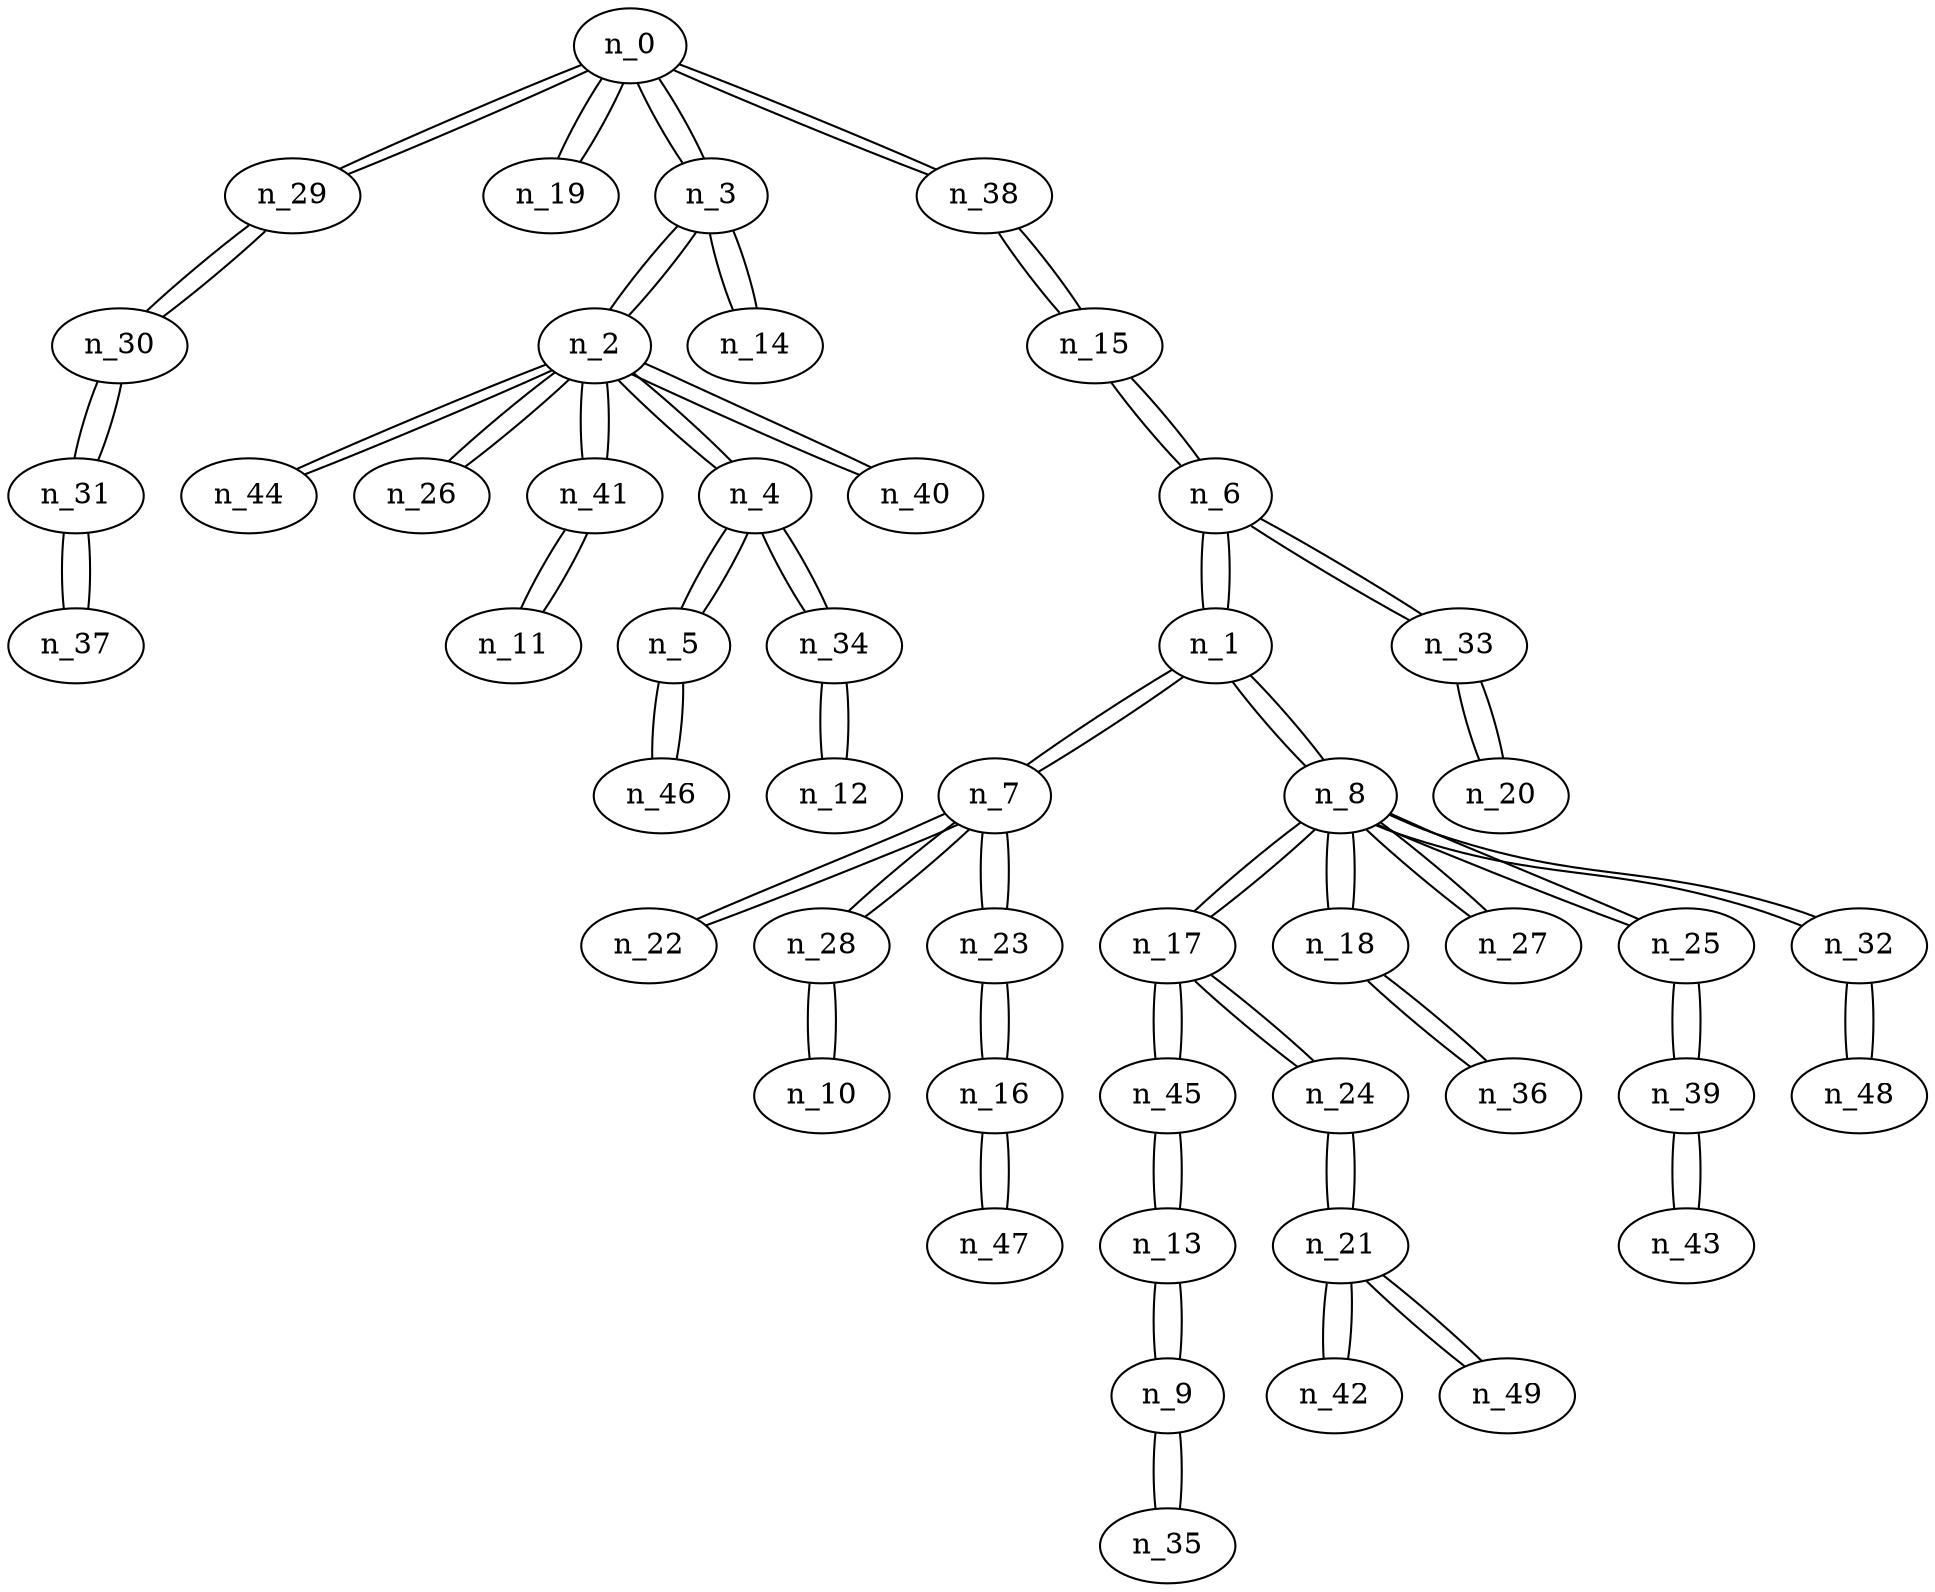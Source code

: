 graph g11 {
n_0--n_29
n_0--n_19
n_0--n_3
n_0--n_38
n_1--n_7
n_1--n_6
n_1--n_8
n_2--n_44
n_2--n_3
n_2--n_26
n_2--n_41
n_2--n_4
n_2--n_40
n_3--n_2
n_3--n_14
n_3--n_0
n_4--n_5
n_4--n_2
n_4--n_34
n_5--n_46
n_5--n_4
n_6--n_1
n_6--n_33
n_6--n_15
n_7--n_1
n_7--n_22
n_7--n_28
n_7--n_23
n_8--n_1
n_8--n_17
n_8--n_18
n_8--n_27
n_8--n_25
n_8--n_32
n_9--n_35
n_9--n_13
n_10--n_28
n_11--n_41
n_12--n_34
n_13--n_9
n_13--n_45
n_14--n_3
n_15--n_38
n_15--n_6
n_16--n_23
n_16--n_47
n_17--n_8
n_17--n_45
n_17--n_24
n_18--n_8
n_18--n_36
n_19--n_0
n_20--n_33
n_21--n_24
n_21--n_42
n_21--n_49
n_22--n_7
n_23--n_16
n_23--n_7
n_24--n_21
n_24--n_17
n_25--n_39
n_25--n_8
n_26--n_2
n_27--n_8
n_28--n_10
n_28--n_7
n_29--n_0
n_29--n_30
n_30--n_31
n_30--n_29
n_31--n_30
n_31--n_37
n_32--n_48
n_32--n_8
n_33--n_20
n_33--n_6
n_34--n_12
n_34--n_4
n_35--n_9
n_36--n_18
n_37--n_31
n_38--n_15
n_38--n_0
n_39--n_43
n_39--n_25
n_40--n_2
n_41--n_11
n_41--n_2
n_42--n_21
n_43--n_39
n_44--n_2
n_45--n_17
n_45--n_13
n_46--n_5
n_47--n_16
n_48--n_32
n_49--n_21
}